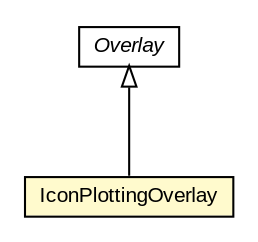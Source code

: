 #!/usr/local/bin/dot
#
# Class diagram 
# Generated by UMLGraph version R5_6-24-gf6e263 (http://www.umlgraph.org/)
#

digraph G {
	edge [fontname="arial",fontsize=10,labelfontname="arial",labelfontsize=10];
	node [fontname="arial",fontsize=10,shape=plaintext];
	nodesep=0.25;
	ranksep=0.5;
	// org.osmdroid.samplefragments.drawing.IconPlottingOverlay
	c20708 [label=<<table title="org.osmdroid.samplefragments.drawing.IconPlottingOverlay" border="0" cellborder="1" cellspacing="0" cellpadding="2" port="p" bgcolor="lemonChiffon" href="./IconPlottingOverlay.html">
		<tr><td><table border="0" cellspacing="0" cellpadding="1">
<tr><td align="center" balign="center"> IconPlottingOverlay </td></tr>
		</table></td></tr>
		</table>>, URL="./IconPlottingOverlay.html", fontname="arial", fontcolor="black", fontsize=10.0];
	//org.osmdroid.samplefragments.drawing.IconPlottingOverlay extends org.osmdroid.views.overlay.Overlay
	c20811:p -> c20708:p [dir=back,arrowtail=empty];
	// org.osmdroid.views.overlay.Overlay
	c20811 [label=<<table title="org.osmdroid.views.overlay.Overlay" border="0" cellborder="1" cellspacing="0" cellpadding="2" port="p" href="http://java.sun.com/j2se/1.4.2/docs/api/org/osmdroid/views/overlay/Overlay.html">
		<tr><td><table border="0" cellspacing="0" cellpadding="1">
<tr><td align="center" balign="center"><font face="arial italic"> Overlay </font></td></tr>
		</table></td></tr>
		</table>>, URL="http://java.sun.com/j2se/1.4.2/docs/api/org/osmdroid/views/overlay/Overlay.html", fontname="arial", fontcolor="black", fontsize=10.0];
}

